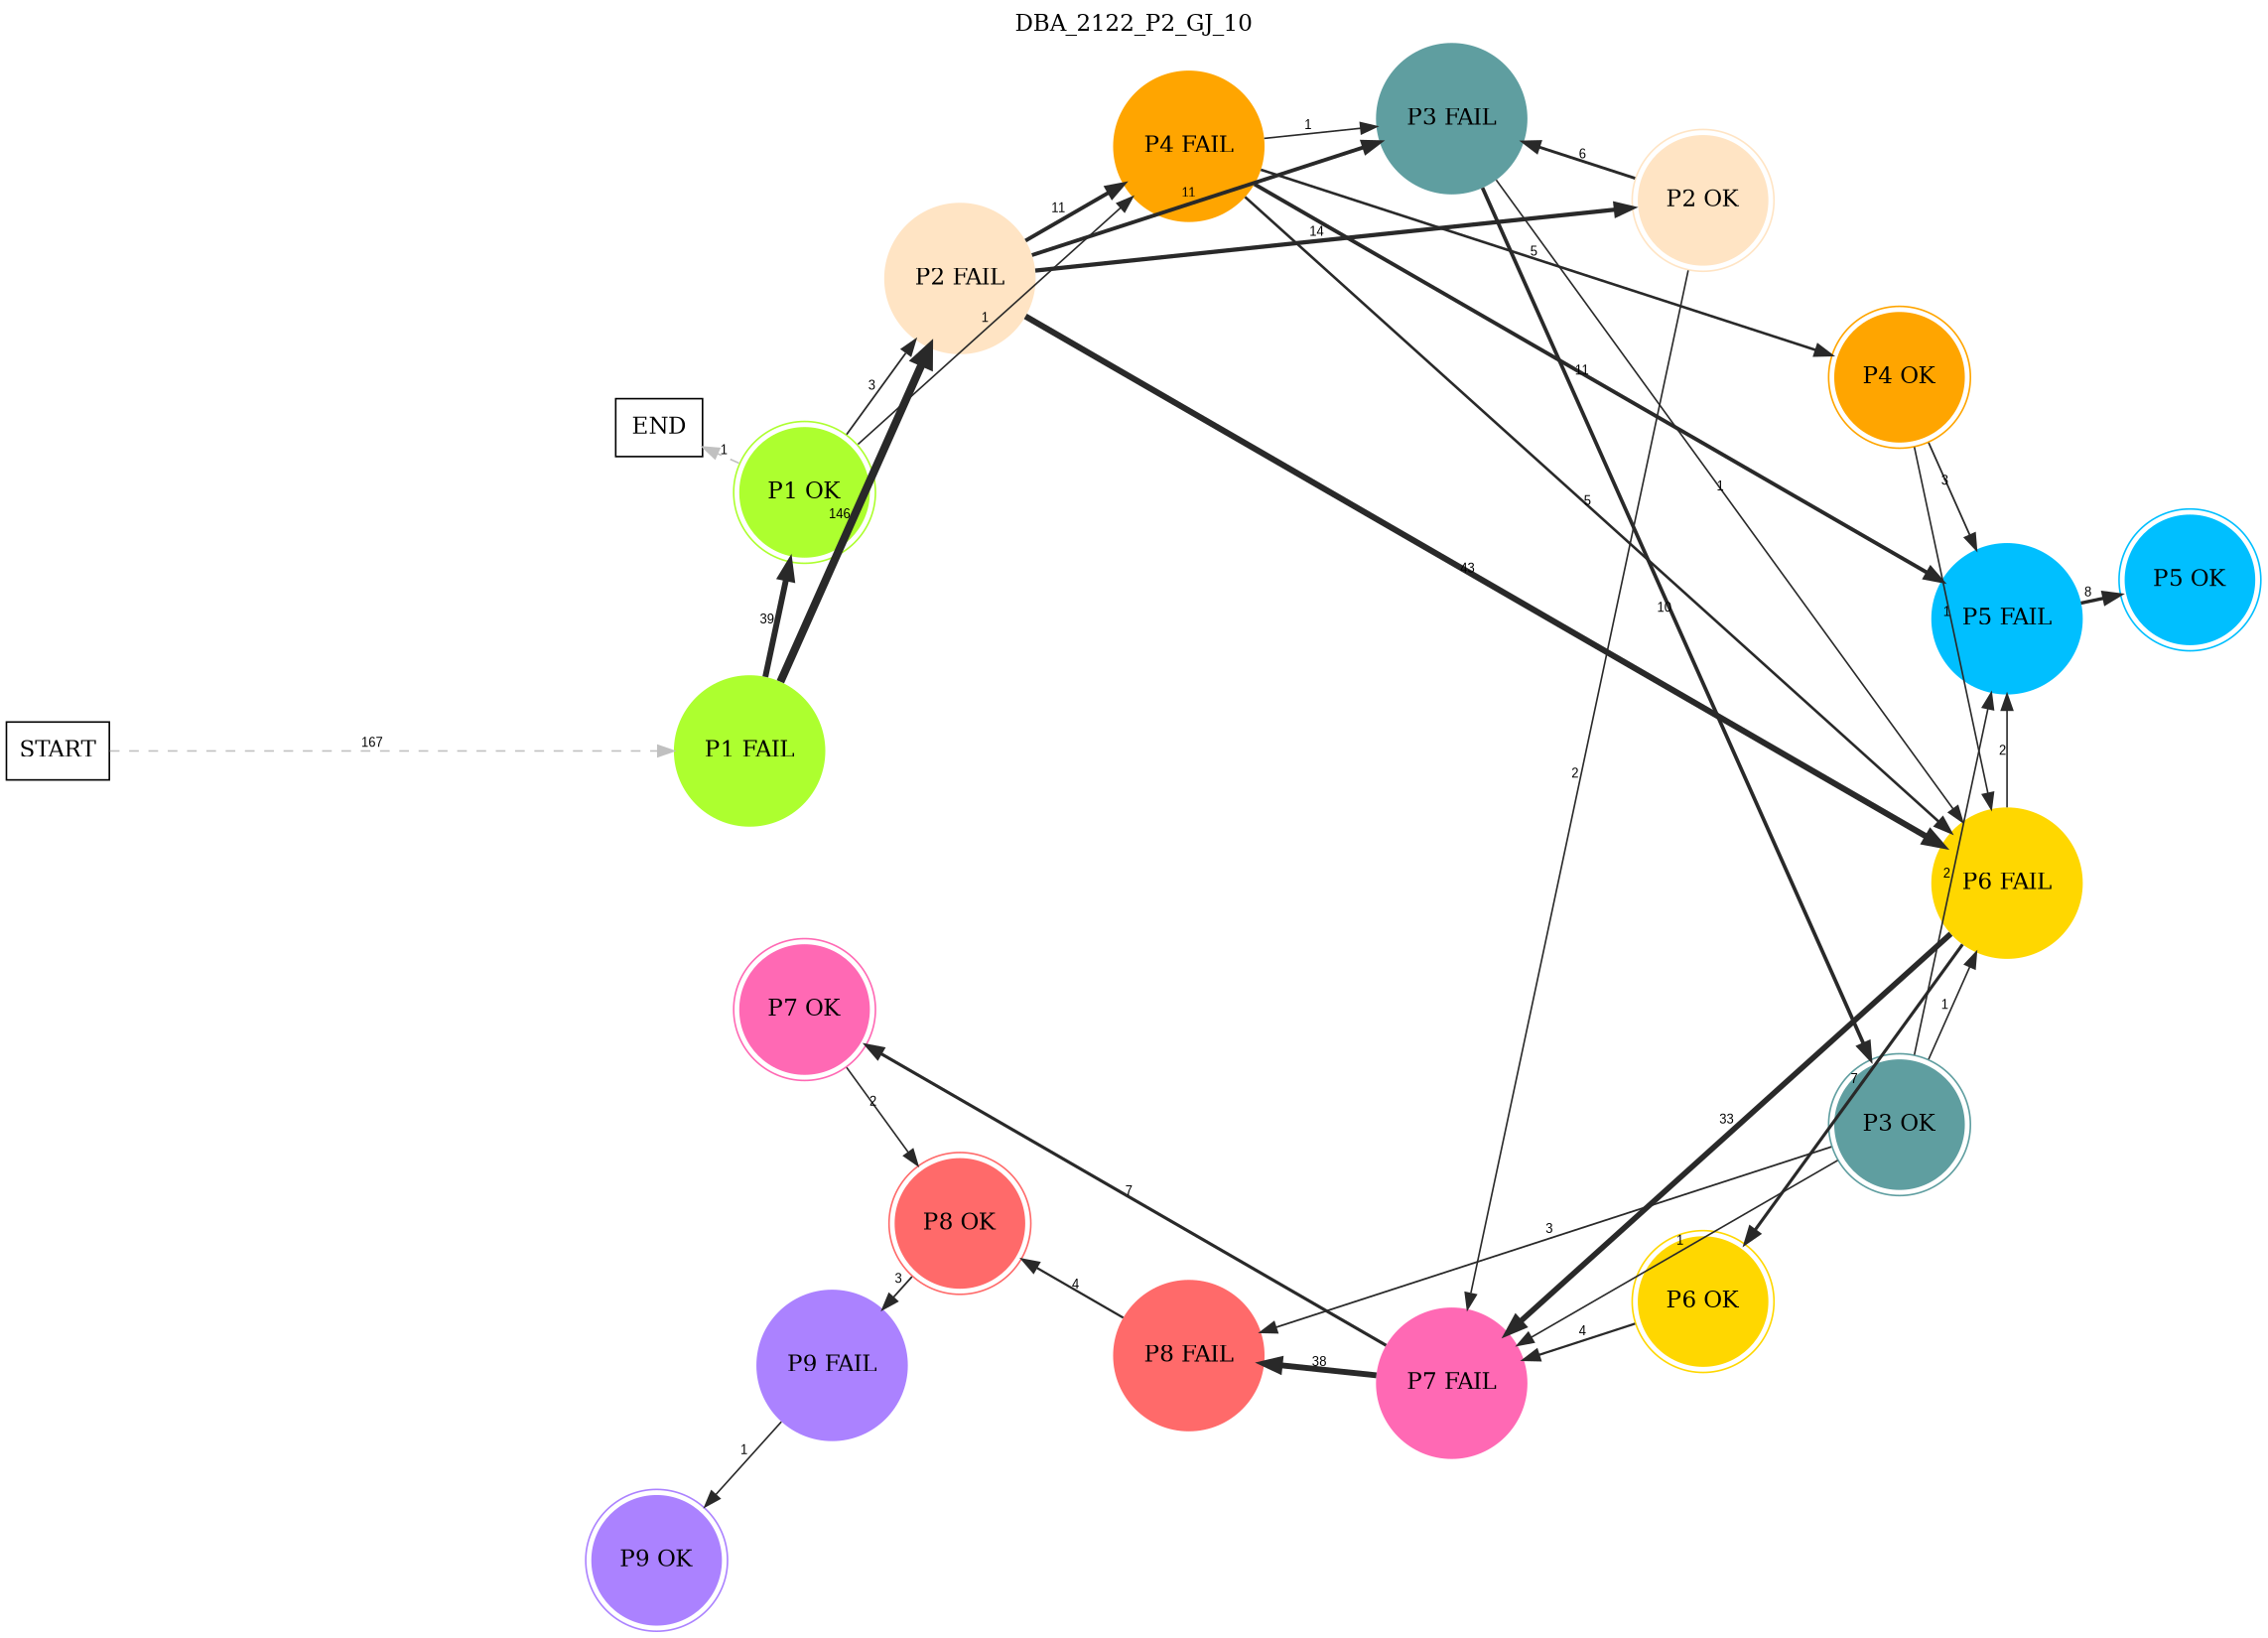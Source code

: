 digraph DBA_2122_P2_GJ_10 {
	labelloc="t";
	label=DBA_2122_P2_GJ_10;
	dpi = 150
	size="16,11!";
	margin = 0;
layout=circo;
"START" [shape=box, fillcolor=white, style=filled, color=black]
"P1 FAIL" [shape=circle, color=greenyellow, style=filled]
"P1 OK" [shape=circle, color=greenyellow, peripheries=2, style=filled]
"P2 FAIL" [shape=circle, color=bisque, style=filled]
"P3 FAIL" [shape=circle, color=cadetblue, style=filled]
"P4 FAIL" [shape=circle, color=orange, style=filled]
"P6 FAIL" [shape=circle, color=gold, style=filled]
"P5 FAIL" [shape=circle, color=deepskyblue, style=filled]
"P6 OK" [shape=circle, color=gold, peripheries=2, style=filled]
"P2 OK" [shape=circle, color=bisque, peripheries=2, style=filled]
"P3 OK" [shape=circle, color=cadetblue, peripheries=2, style=filled]
"P5 OK" [shape=circle, color=deepskyblue, peripheries=2, style=filled]
"P7 FAIL" [shape=circle, color=hotpink, style=filled]
"P7 OK" [shape=circle, color=hotpink, peripheries=2, style=filled]
"P8 FAIL" [shape=circle, color=indianred1, style=filled]
"P8 OK" [shape=circle, color=indianred1, peripheries=2, style=filled]
"P4 OK" [shape=circle, color=orange, peripheries=2, style=filled]
"P9 FAIL" [shape=circle, color=mediumpurple1, style=filled]
"P9 OK" [shape=circle, color=mediumpurple1, peripheries=2, style=filled]
"END" [shape=box, fillcolor=white, style=filled, color=black]
"START" -> "P1 FAIL" [ style = dashed color=grey label ="167" labelfloat=false fontname="Arial" fontsize=8]

"P1 FAIL" -> "P1 OK" [ color=grey16 penwidth = "3.66356164612965"label ="39" labelfloat=false fontname="Arial" fontsize=8]

"P1 FAIL" -> "P2 FAIL" [ color=grey16 penwidth = "4.98360662170834"label ="146" labelfloat=false fontname="Arial" fontsize=8]

"P1 OK" -> "P2 FAIL" [ color=grey16 penwidth = "1.09861228866811"label ="3" labelfloat=false fontname="Arial" fontsize=8]

"P1 OK" -> "P4 FAIL" [ color=grey16 penwidth = "1"label ="1" labelfloat=false fontname="Arial" fontsize=8]

"P1 OK" -> "END" [ style = dashed color=grey label ="1" labelfloat=false fontname="Arial" fontsize=8]

"P2 FAIL" -> "P3 FAIL" [ color=grey16 penwidth = "2.39789527279837"label ="11" labelfloat=false fontname="Arial" fontsize=8]

"P2 FAIL" -> "P4 FAIL" [ color=grey16 penwidth = "2.39789527279837"label ="11" labelfloat=false fontname="Arial" fontsize=8]

"P2 FAIL" -> "P6 FAIL" [ color=grey16 penwidth = "3.76120011569356"label ="43" labelfloat=false fontname="Arial" fontsize=8]

"P2 FAIL" -> "P2 OK" [ color=grey16 penwidth = "2.63905732961526"label ="14" labelfloat=false fontname="Arial" fontsize=8]

"P3 FAIL" -> "P6 FAIL" [ color=grey16 penwidth = "1"label ="1" labelfloat=false fontname="Arial" fontsize=8]

"P3 FAIL" -> "P3 OK" [ color=grey16 penwidth = "2.30258509299405"label ="10" labelfloat=false fontname="Arial" fontsize=8]

"P4 FAIL" -> "P3 FAIL" [ color=grey16 penwidth = "1"label ="1" labelfloat=false fontname="Arial" fontsize=8]

"P4 FAIL" -> "P6 FAIL" [ color=grey16 penwidth = "1.6094379124341"label ="5" labelfloat=false fontname="Arial" fontsize=8]

"P4 FAIL" -> "P5 FAIL" [ color=grey16 penwidth = "2.39789527279837"label ="11" labelfloat=false fontname="Arial" fontsize=8]

"P4 FAIL" -> "P4 OK" [ color=grey16 penwidth = "1.6094379124341"label ="5" labelfloat=false fontname="Arial" fontsize=8]

"P6 FAIL" -> "P5 FAIL" [ color=grey16 penwidth = "1"label ="2" labelfloat=false fontname="Arial" fontsize=8]

"P6 FAIL" -> "P6 OK" [ color=grey16 penwidth = "1.94591014905531"label ="7" labelfloat=false fontname="Arial" fontsize=8]

"P6 FAIL" -> "P7 FAIL" [ color=grey16 penwidth = "3.49650756146648"label ="33" labelfloat=false fontname="Arial" fontsize=8]

"P5 FAIL" -> "P5 OK" [ color=grey16 penwidth = "2.07944154167984"label ="8" labelfloat=false fontname="Arial" fontsize=8]

"P6 OK" -> "P7 FAIL" [ color=grey16 penwidth = "1.38629436111989"label ="4" labelfloat=false fontname="Arial" fontsize=8]

"P2 OK" -> "P3 FAIL" [ color=grey16 penwidth = "1.79175946922805"label ="6" labelfloat=false fontname="Arial" fontsize=8]

"P2 OK" -> "P7 FAIL" [ color=grey16 penwidth = "1"label ="2" labelfloat=false fontname="Arial" fontsize=8]

"P3 OK" -> "P6 FAIL" [ color=grey16 penwidth = "1"label ="1" labelfloat=false fontname="Arial" fontsize=8]

"P3 OK" -> "P5 FAIL" [ color=grey16 penwidth = "1"label ="2" labelfloat=false fontname="Arial" fontsize=8]

"P3 OK" -> "P7 FAIL" [ color=grey16 penwidth = "1"label ="1" labelfloat=false fontname="Arial" fontsize=8]

"P3 OK" -> "P8 FAIL" [ color=grey16 penwidth = "1.09861228866811"label ="3" labelfloat=false fontname="Arial" fontsize=8]

"P7 FAIL" -> "P7 OK" [ color=grey16 penwidth = "1.94591014905531"label ="7" labelfloat=false fontname="Arial" fontsize=8]

"P7 FAIL" -> "P8 FAIL" [ color=grey16 penwidth = "3.63758615972639"label ="38" labelfloat=false fontname="Arial" fontsize=8]

"P7 OK" -> "P8 OK" [ color=grey16 penwidth = "1"label ="2" labelfloat=false fontname="Arial" fontsize=8]

"P8 FAIL" -> "P8 OK" [ color=grey16 penwidth = "1.38629436111989"label ="4" labelfloat=false fontname="Arial" fontsize=8]

"P8 OK" -> "P9 FAIL" [ color=grey16 penwidth = "1.09861228866811"label ="3" labelfloat=false fontname="Arial" fontsize=8]

"P4 OK" -> "P6 FAIL" [ color=grey16 penwidth = "1"label ="1" labelfloat=false fontname="Arial" fontsize=8]

"P4 OK" -> "P5 FAIL" [ color=grey16 penwidth = "1.09861228866811"label ="3" labelfloat=false fontname="Arial" fontsize=8]

"P9 FAIL" -> "P9 OK" [ color=grey16 penwidth = "1"label ="1" labelfloat=false fontname="Arial" fontsize=8]

}

